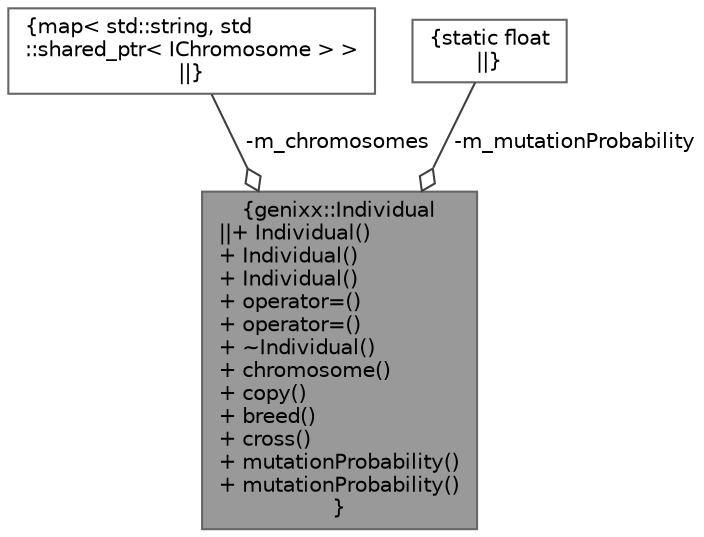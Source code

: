 digraph "genixx::Individual"
{
 // LATEX_PDF_SIZE
  bgcolor="transparent";
  edge [fontname=Helvetica,fontsize=10,labelfontname=Helvetica,labelfontsize=10];
  node [fontname=Helvetica,fontsize=10,shape=box,height=0.2,width=0.4];
  Node1 [label="{genixx::Individual\n||+ Individual()\l+ Individual()\l+ Individual()\l+ operator=()\l+ operator=()\l+ ~Individual()\l+ chromosome()\l+ copy()\l+ breed()\l+ cross()\l+ mutationProbability()\l+ mutationProbability()\l}",height=0.2,width=0.4,color="gray40", fillcolor="grey60", style="filled", fontcolor="black",tooltip=" "];
  Node2 -> Node1 [color="grey25",style="solid",label=" -m_chromosomes" ,arrowhead="odiamond"];
  Node2 [label="{map\< std::string, std\l::shared_ptr\< IChromosome \> \>\n||}",height=0.2,width=0.4,color="gray40", fillcolor="white", style="filled",tooltip=" "];
  Node3 -> Node1 [color="grey25",style="solid",label=" -m_mutationProbability" ,arrowhead="odiamond"];
  Node3 [label="{static float\n||}",height=0.2,width=0.4,color="gray40", fillcolor="white", style="filled",tooltip=" "];
}

